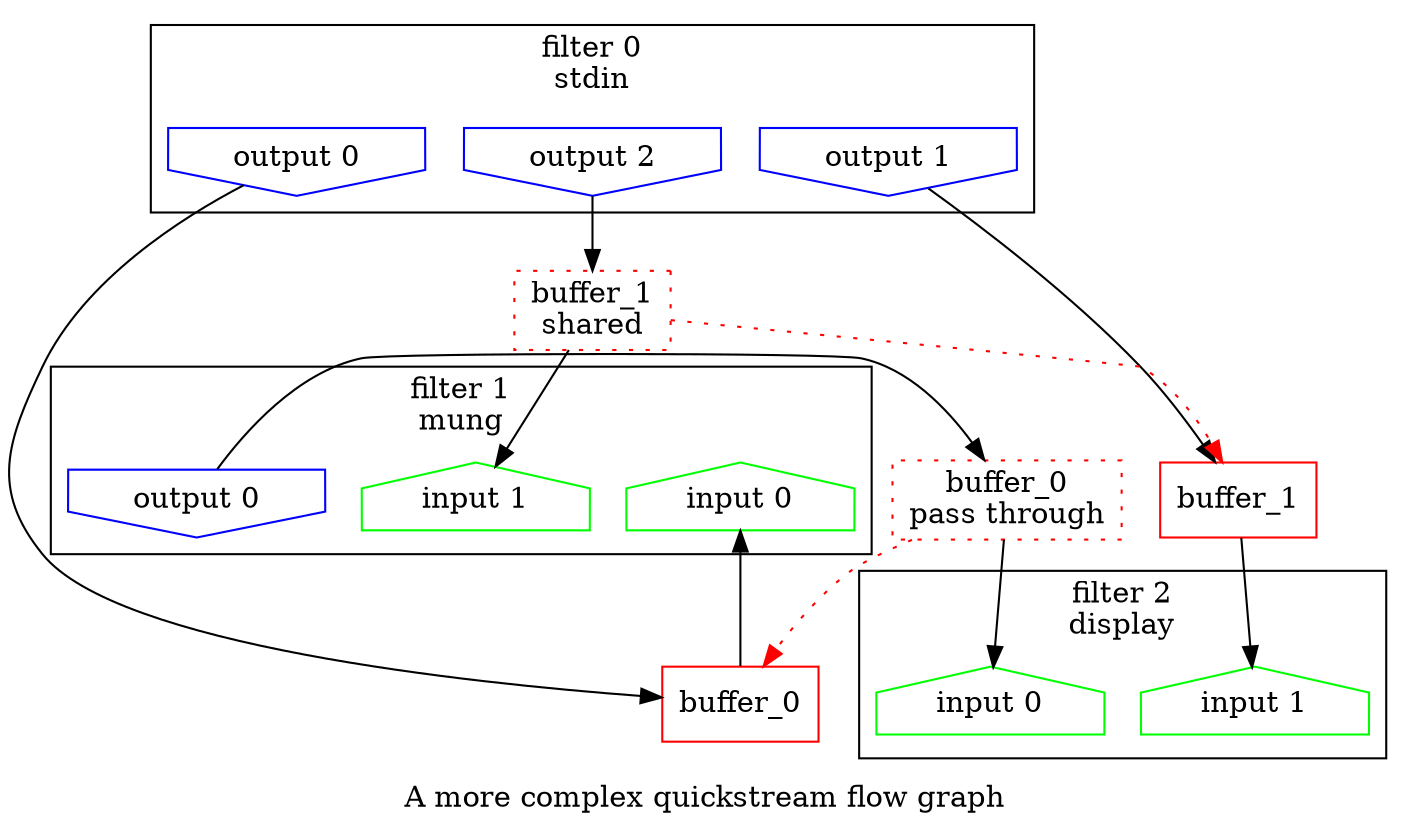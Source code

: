 // Diagram of a more complex quickstream

digraph {
    label="A more complex quickstream flow graph";

    subgraph cluster_0 {
        label="filter 0\nstdin";
        node [shape=invhouse, color=blue];

        output0_0 [label="output 0"];
        output0_1 [label="output 1"];
        output0_2 [label="output 2"];
    }

    subgraph cluster_2 {
        label="filter 1\nmung";
        node [shape=house, color=green];
        {rank = same; input1_0 [label="input 0"]; input1_1 [label="input 1"];}
        node [shape=invhouse, color=blue];
        {rank = same; output1_0 [label="output 0"];}
    }

    subgraph cluster_3 {
        label="filter 2\ndisplay";
        node [shape=house, color=green];
        input2_0 [ label="input 0"];
        input2_1 [ label="input 1"];
    }


    buffer_0 [shape=rect, color=red];
    buffer_1 [shape=rect, color=red];
    buffer_3 [shape=rect, color=red, style=dotted, label="buffer_1\nshared"];
    buffer_2 [shape=rect, color=red, style=dotted, label="buffer_0\npass through"];


    output0_2 -> buffer_3;

    buffer_2 -> buffer_0 [style=dotted, color=red];
    buffer_3 -> buffer_1 [style=dotted, color=red];

    output0_0 -> buffer_0;
    output0_1 -> buffer_1;

    buffer_0 -> input1_0;
    buffer_3 -> input1_1;
    output1_0 -> buffer_2;
    buffer_2 -> input2_0;
    buffer_1 -> input2_1;
}
